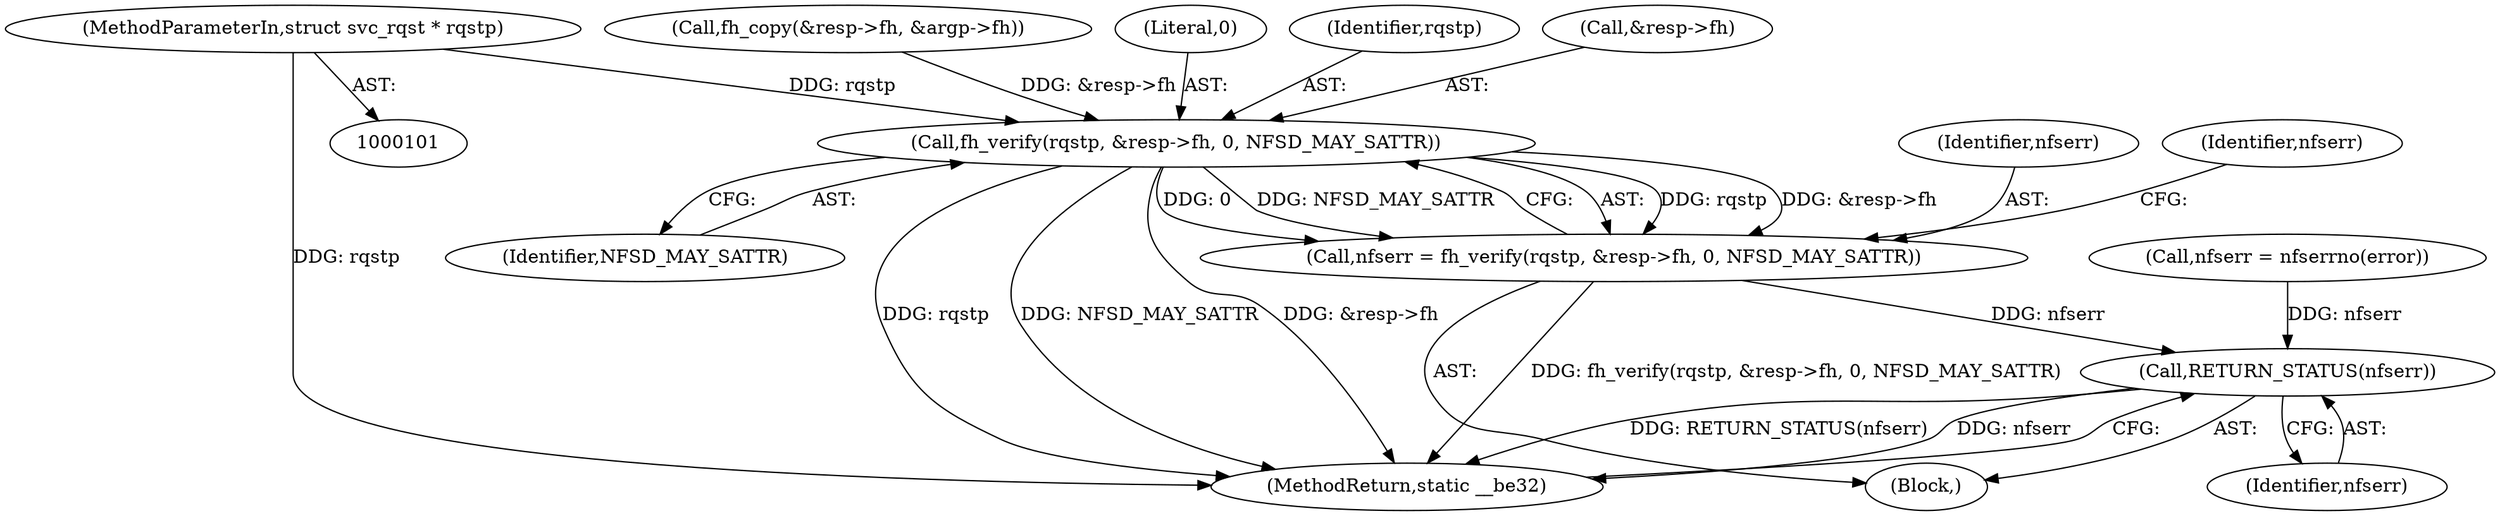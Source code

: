 digraph "0_linux_999653786df6954a31044528ac3f7a5dadca08f4_0@pointer" {
"1000102" [label="(MethodParameterIn,struct svc_rqst * rqstp)"];
"1000126" [label="(Call,fh_verify(rqstp, &resp->fh, 0, NFSD_MAY_SATTR))"];
"1000124" [label="(Call,nfserr = fh_verify(rqstp, &resp->fh, 0, NFSD_MAY_SATTR))"];
"1000190" [label="(Call,RETURN_STATUS(nfserr))"];
"1000115" [label="(Call,fh_copy(&resp->fh, &argp->fh))"];
"1000124" [label="(Call,nfserr = fh_verify(rqstp, &resp->fh, 0, NFSD_MAY_SATTR))"];
"1000133" [label="(Identifier,NFSD_MAY_SATTR)"];
"1000192" [label="(MethodReturn,static __be32)"];
"1000126" [label="(Call,fh_verify(rqstp, &resp->fh, 0, NFSD_MAY_SATTR))"];
"1000132" [label="(Literal,0)"];
"1000125" [label="(Identifier,nfserr)"];
"1000127" [label="(Identifier,rqstp)"];
"1000128" [label="(Call,&resp->fh)"];
"1000105" [label="(Block,)"];
"1000191" [label="(Identifier,nfserr)"];
"1000190" [label="(Call,RETURN_STATUS(nfserr))"];
"1000177" [label="(Call,nfserr = nfserrno(error))"];
"1000102" [label="(MethodParameterIn,struct svc_rqst * rqstp)"];
"1000135" [label="(Identifier,nfserr)"];
"1000102" -> "1000101"  [label="AST: "];
"1000102" -> "1000192"  [label="DDG: rqstp"];
"1000102" -> "1000126"  [label="DDG: rqstp"];
"1000126" -> "1000124"  [label="AST: "];
"1000126" -> "1000133"  [label="CFG: "];
"1000127" -> "1000126"  [label="AST: "];
"1000128" -> "1000126"  [label="AST: "];
"1000132" -> "1000126"  [label="AST: "];
"1000133" -> "1000126"  [label="AST: "];
"1000124" -> "1000126"  [label="CFG: "];
"1000126" -> "1000192"  [label="DDG: rqstp"];
"1000126" -> "1000192"  [label="DDG: NFSD_MAY_SATTR"];
"1000126" -> "1000192"  [label="DDG: &resp->fh"];
"1000126" -> "1000124"  [label="DDG: rqstp"];
"1000126" -> "1000124"  [label="DDG: &resp->fh"];
"1000126" -> "1000124"  [label="DDG: 0"];
"1000126" -> "1000124"  [label="DDG: NFSD_MAY_SATTR"];
"1000115" -> "1000126"  [label="DDG: &resp->fh"];
"1000124" -> "1000105"  [label="AST: "];
"1000125" -> "1000124"  [label="AST: "];
"1000135" -> "1000124"  [label="CFG: "];
"1000124" -> "1000192"  [label="DDG: fh_verify(rqstp, &resp->fh, 0, NFSD_MAY_SATTR)"];
"1000124" -> "1000190"  [label="DDG: nfserr"];
"1000190" -> "1000105"  [label="AST: "];
"1000190" -> "1000191"  [label="CFG: "];
"1000191" -> "1000190"  [label="AST: "];
"1000192" -> "1000190"  [label="CFG: "];
"1000190" -> "1000192"  [label="DDG: RETURN_STATUS(nfserr)"];
"1000190" -> "1000192"  [label="DDG: nfserr"];
"1000177" -> "1000190"  [label="DDG: nfserr"];
}
